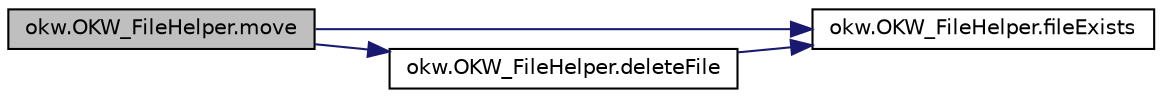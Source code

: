 digraph "okw.OKW_FileHelper.move"
{
 // INTERACTIVE_SVG=YES
 // LATEX_PDF_SIZE
  edge [fontname="Helvetica",fontsize="10",labelfontname="Helvetica",labelfontsize="10"];
  node [fontname="Helvetica",fontsize="10",shape=record];
  rankdir="LR";
  Node47 [label="okw.OKW_FileHelper.move",height=0.2,width=0.4,color="black", fillcolor="grey75", style="filled", fontcolor="black",tooltip="Verschiebt die gegeben Quell-Datei zu einer neuen Ziel-Datei."];
  Node47 -> Node48 [color="midnightblue",fontsize="10",style="solid",fontname="Helvetica"];
  Node48 [label="okw.OKW_FileHelper.fileExists",height=0.2,width=0.4,color="black", fillcolor="white", style="filled",URL="$classokw_1_1_o_k_w___file_helper.html#a86faaa4792bbe9d333c7bf2d2de275e3",tooltip="Prüft, ob die gegebene fpsPaFiNa Datei existiert."];
  Node47 -> Node49 [color="midnightblue",fontsize="10",style="solid",fontname="Helvetica"];
  Node49 [label="okw.OKW_FileHelper.deleteFile",height=0.2,width=0.4,color="black", fillcolor="white", style="filled",URL="$classokw_1_1_o_k_w___file_helper.html#ac5d246c66d38a54d9c7f388550be59e0",tooltip="Löscht die gegebene Datei fpsPaFiNa."];
  Node49 -> Node48 [color="midnightblue",fontsize="10",style="solid",fontname="Helvetica"];
}
